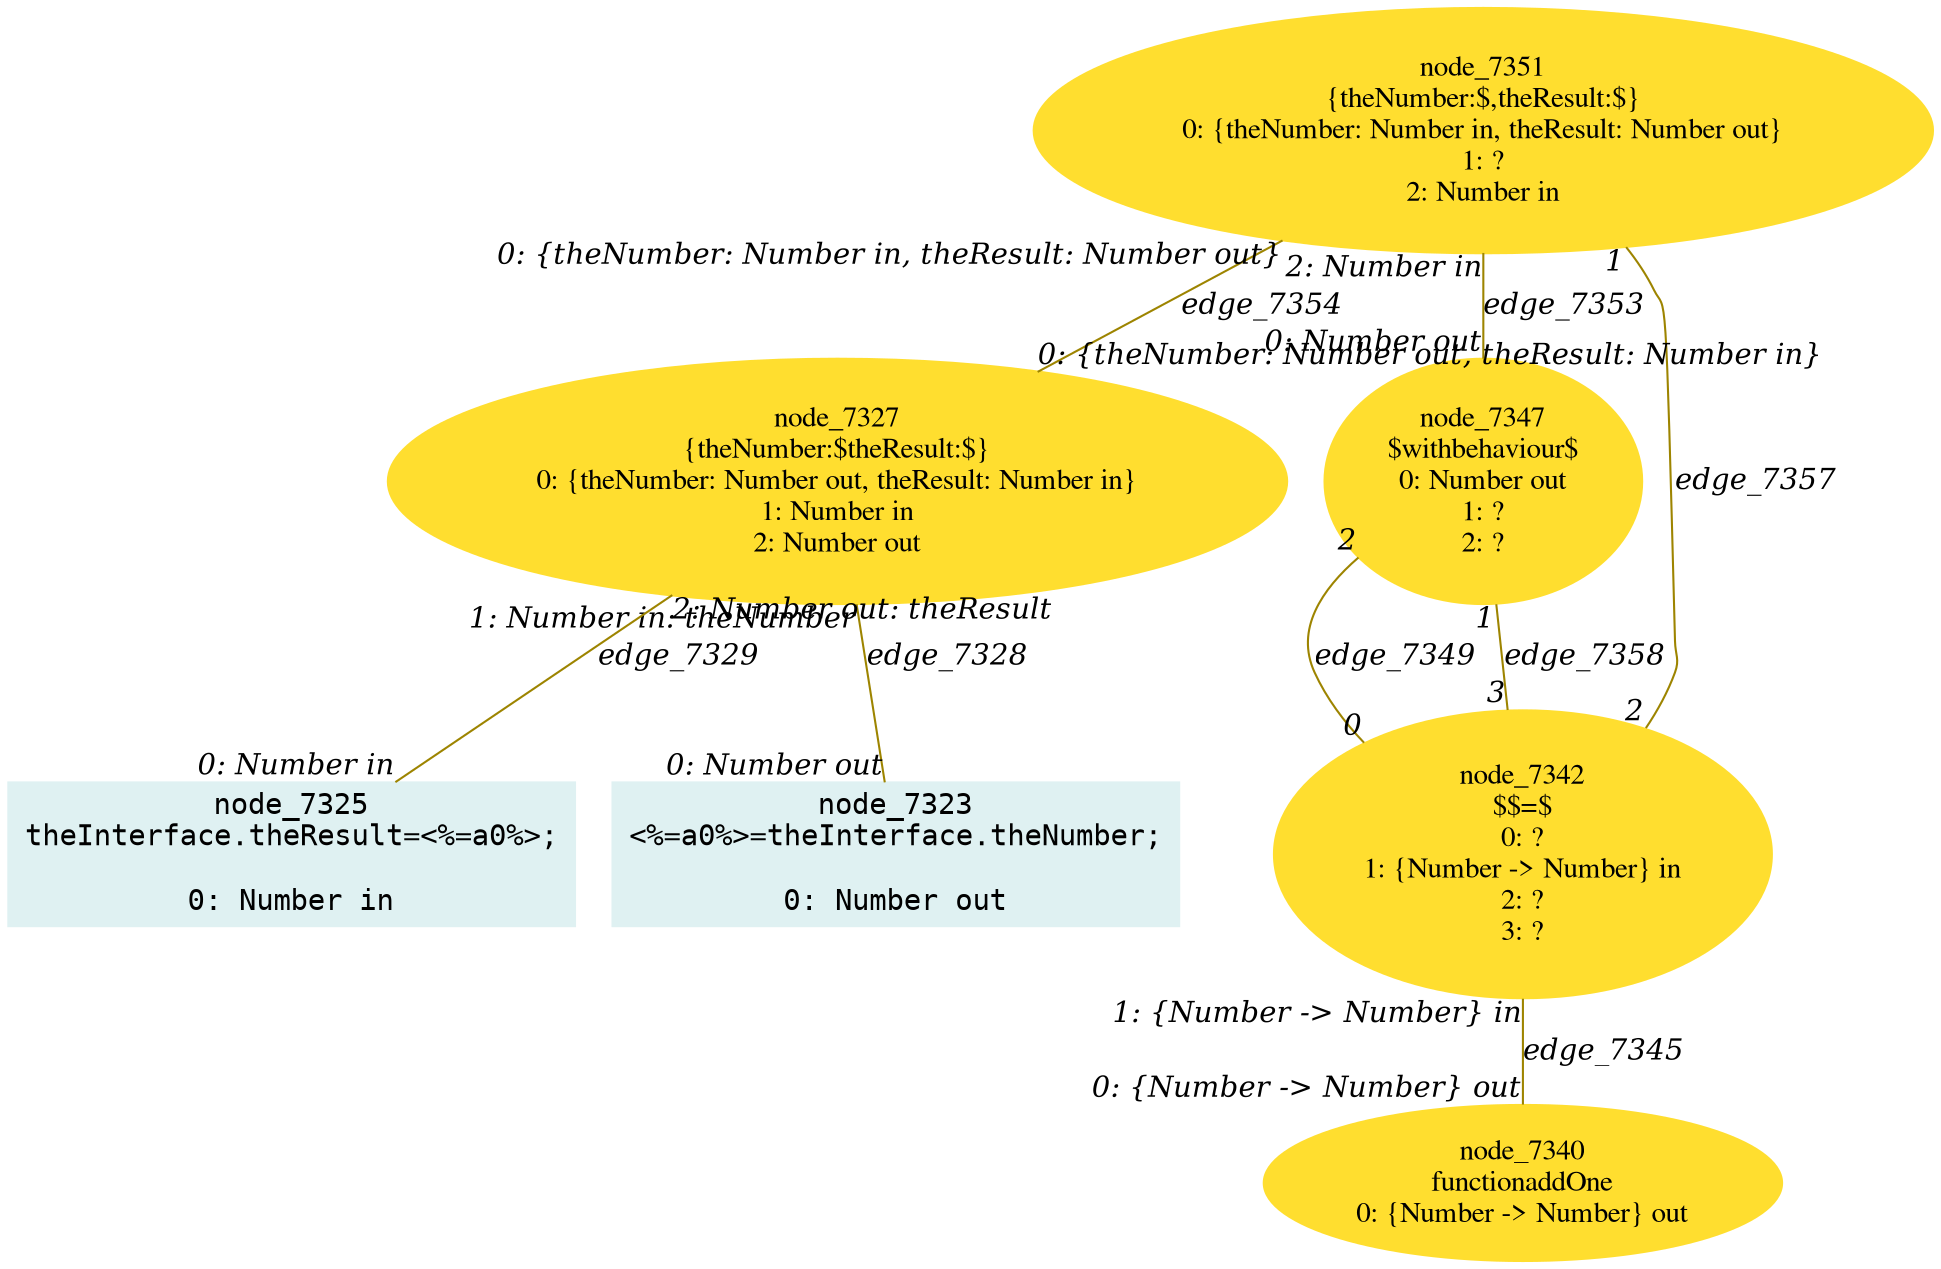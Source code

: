 digraph g{node_7323 [shape="box", style="filled", color="#dff1f2", fontname="Courier", label="node_7323
<%=a0%>=theInterface.theNumber;

0: Number out" ]
node_7325 [shape="box", style="filled", color="#dff1f2", fontname="Courier", label="node_7325
theInterface.theResult=<%=a0%>;

0: Number in" ]
node_7327 [shape="ellipse", style="filled", color="#ffde2f", fontname="Times", label="node_7327
{theNumber:$theResult:$}
0: {theNumber: Number out, theResult: Number in}
1: Number in
2: Number out" ]
node_7340 [shape="ellipse", style="filled", color="#ffde2f", fontname="Times", label="node_7340
functionaddOne
0: {Number -> Number} out" ]
node_7342 [shape="ellipse", style="filled", color="#ffde2f", fontname="Times", label="node_7342
$$=$
0: ?
1: {Number -> Number} in
2: ?
3: ?" ]
node_7347 [shape="ellipse", style="filled", color="#ffde2f", fontname="Times", label="node_7347
$withbehaviour$
0: Number out
1: ?
2: ?" ]
node_7351 [shape="ellipse", style="filled", color="#ffde2f", fontname="Times", label="node_7351
{theNumber:$,theResult:$}
0: {theNumber: Number in, theResult: Number out}
1: ?
2: Number in" ]
node_7327 -> node_7323 [dir=none, arrowHead=none, fontname="Times-Italic", arrowsize=1, color="#9d8400", label="edge_7328",  headlabel="0: Number out", taillabel="1: Number in: theNumber" ]
node_7327 -> node_7325 [dir=none, arrowHead=none, fontname="Times-Italic", arrowsize=1, color="#9d8400", label="edge_7329",  headlabel="0: Number in", taillabel="2: Number out: theResult" ]
node_7342 -> node_7340 [dir=none, arrowHead=none, fontname="Times-Italic", arrowsize=1, color="#9d8400", label="edge_7345",  headlabel="0: {Number -> Number} out", taillabel="1: {Number -> Number} in" ]
node_7347 -> node_7342 [dir=none, arrowHead=none, fontname="Times-Italic", arrowsize=1, color="#9d8400", label="edge_7349",  headlabel="0", taillabel="2" ]
node_7351 -> node_7347 [dir=none, arrowHead=none, fontname="Times-Italic", arrowsize=1, color="#9d8400", label="edge_7353",  headlabel="0: Number out", taillabel="2: Number in" ]
node_7351 -> node_7327 [dir=none, arrowHead=none, fontname="Times-Italic", arrowsize=1, color="#9d8400", label="edge_7354",  headlabel="0: {theNumber: Number out, theResult: Number in}", taillabel="0: {theNumber: Number in, theResult: Number out}" ]
node_7342 -> node_7351 [dir=none, arrowHead=none, fontname="Times-Italic", arrowsize=1, color="#9d8400", label="edge_7357",  headlabel="1", taillabel="2" ]
node_7342 -> node_7347 [dir=none, arrowHead=none, fontname="Times-Italic", arrowsize=1, color="#9d8400", label="edge_7358",  headlabel="1", taillabel="3" ]
}